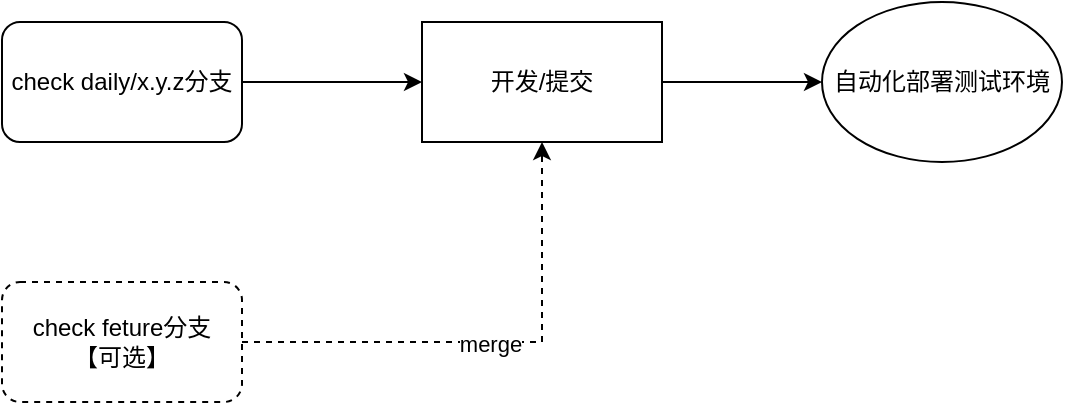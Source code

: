 <mxfile version="13.4.5" type="github">
  <diagram id="TKQxL3R4ejVe9jadOunU" name="Page-1">
    <mxGraphModel dx="946" dy="511" grid="1" gridSize="10" guides="1" tooltips="1" connect="1" arrows="1" fold="1" page="1" pageScale="1" pageWidth="827" pageHeight="1169" math="0" shadow="0">
      <root>
        <mxCell id="0" />
        <mxCell id="1" parent="0" />
        <mxCell id="FQK9Y4kTy5yyKR9RQYRd-3" value="" style="edgeStyle=orthogonalEdgeStyle;rounded=0;orthogonalLoop=1;jettySize=auto;html=1;entryX=0;entryY=0.5;entryDx=0;entryDy=0;" edge="1" parent="1" source="FQK9Y4kTy5yyKR9RQYRd-1" target="FQK9Y4kTy5yyKR9RQYRd-4">
          <mxGeometry relative="1" as="geometry">
            <mxPoint x="290" y="150" as="targetPoint" />
          </mxGeometry>
        </mxCell>
        <mxCell id="FQK9Y4kTy5yyKR9RQYRd-1" value="check daily/x.y.z分支" style="rounded=1;whiteSpace=wrap;html=1;" vertex="1" parent="1">
          <mxGeometry x="90" y="120" width="120" height="60" as="geometry" />
        </mxCell>
        <mxCell id="FQK9Y4kTy5yyKR9RQYRd-5" style="edgeStyle=orthogonalEdgeStyle;rounded=0;orthogonalLoop=1;jettySize=auto;html=1;exitX=1;exitY=0.5;exitDx=0;exitDy=0;entryX=0.5;entryY=1;entryDx=0;entryDy=0;dashed=1;" edge="1" parent="1" source="FQK9Y4kTy5yyKR9RQYRd-2" target="FQK9Y4kTy5yyKR9RQYRd-4">
          <mxGeometry relative="1" as="geometry" />
        </mxCell>
        <mxCell id="FQK9Y4kTy5yyKR9RQYRd-6" value="merge" style="edgeLabel;html=1;align=center;verticalAlign=middle;resizable=0;points=[];" vertex="1" connectable="0" parent="FQK9Y4kTy5yyKR9RQYRd-5">
          <mxGeometry x="-0.008" y="-1" relative="1" as="geometry">
            <mxPoint as="offset" />
          </mxGeometry>
        </mxCell>
        <mxCell id="FQK9Y4kTy5yyKR9RQYRd-2" value="check feture分支&lt;br&gt;【可选】" style="rounded=1;whiteSpace=wrap;html=1;dashed=1;" vertex="1" parent="1">
          <mxGeometry x="90" y="250" width="120" height="60" as="geometry" />
        </mxCell>
        <mxCell id="FQK9Y4kTy5yyKR9RQYRd-9" value="" style="edgeStyle=orthogonalEdgeStyle;rounded=0;orthogonalLoop=1;jettySize=auto;html=1;" edge="1" parent="1" source="FQK9Y4kTy5yyKR9RQYRd-4" target="2">
          <mxGeometry relative="1" as="geometry" />
        </mxCell>
        <mxCell id="FQK9Y4kTy5yyKR9RQYRd-4" value="开发/提交" style="rounded=0;whiteSpace=wrap;html=1;" vertex="1" parent="1">
          <mxGeometry x="300" y="120" width="120" height="60" as="geometry" />
        </mxCell>
        <mxCell id="2" value="自动化部署测试环境" style="ellipse;whiteSpace=wrap;html=1;rounded=0;" vertex="1" parent="1">
          <mxGeometry x="500" y="110" width="120" height="80" as="geometry" />
        </mxCell>
      </root>
    </mxGraphModel>
  </diagram>
</mxfile>
